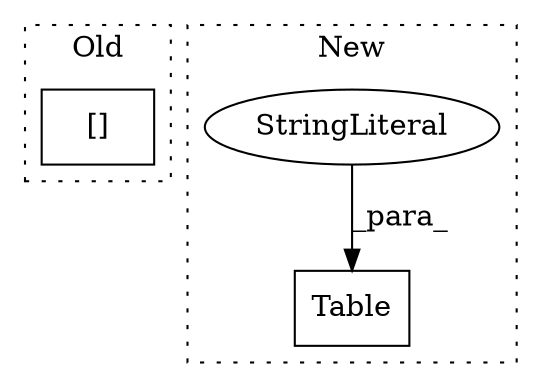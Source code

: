 digraph G {
subgraph cluster0 {
1 [label="[]" a="2" s="12309,12391" l="9,2" shape="box"];
label = "Old";
style="dotted";
}
subgraph cluster1 {
2 [label="Table" a="32" s="12939,12965" l="6,1" shape="box"];
3 [label="StringLiteral" a="45" s="12945" l="20" shape="ellipse"];
label = "New";
style="dotted";
}
3 -> 2 [label="_para_"];
}